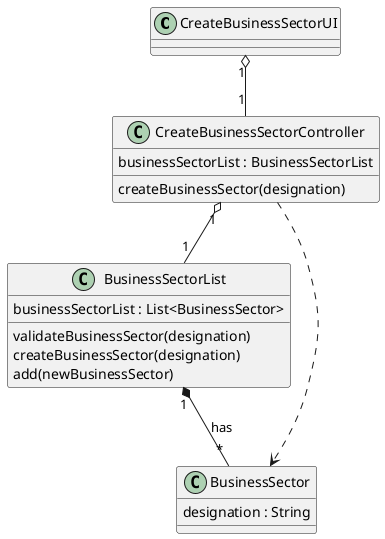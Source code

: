 @startuml
'https://plantuml.com/class-diagram

class CreateBusinessSectorUI{}


class CreateBusinessSectorController{
businessSectorList : BusinessSectorList
createBusinessSector(designation)
}


class BusinessSectorList{
businessSectorList : List<BusinessSector>
validateBusinessSector(designation)
createBusinessSector(designation)
add(newBusinessSector)
}


class BusinessSector{
designation : String
}

BusinessSectorList "1" *-- "*" BusinessSector : has
CreateBusinessSectorController "1" o-- "1" BusinessSectorList
CreateBusinessSectorUI "1" o-- "1" CreateBusinessSectorController
CreateBusinessSectorController ..> BusinessSector
@enduml